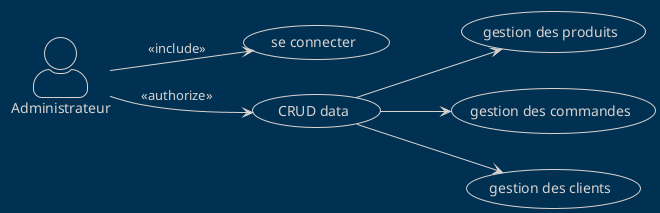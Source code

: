 @startuml useCase admin
!theme blueprint

skinparam actorStyle awesome
actor Administrateur as Admin
left to right direction

usecase "se connecter" as login
usecase "CRUD data" as CRUD
usecase "gestion des produits" as manageProducts
usecase "gestion des commandes" as manageOrders
usecase "gestion des clients" as manageCustomers

Admin --> login : <<include>>
Admin --> CRUD : <<authorize>>

CRUD --> manageProducts
CRUD --> manageOrders
CRUD --> manageCustomers

@enduml